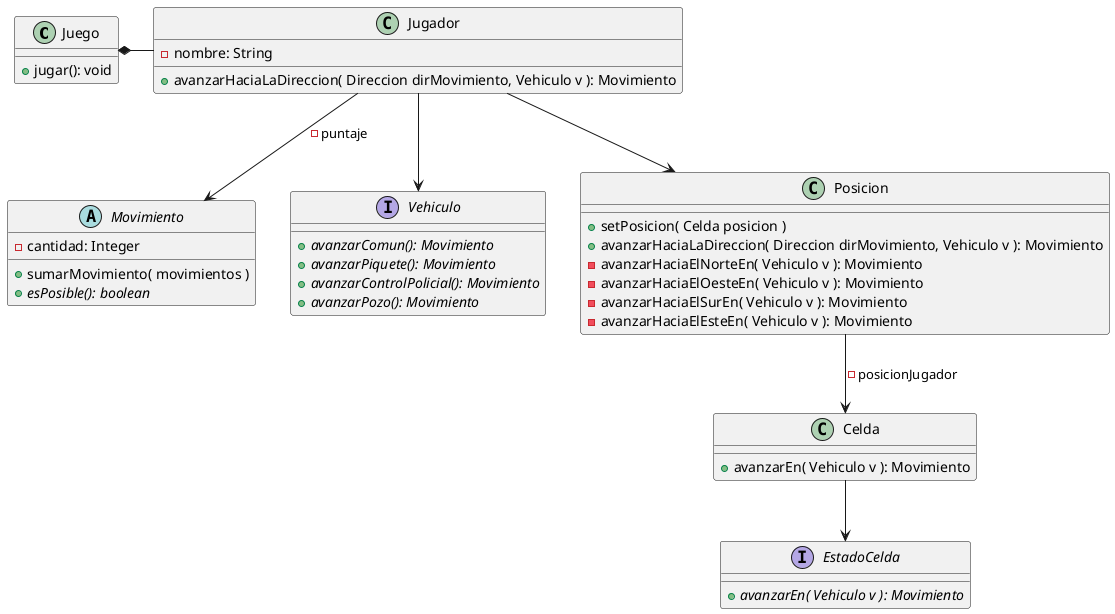 @startuml
' Diagrama que representa lo necesario para
'visualizar el diagrama secuencia Version 0.1

'Clase que encargada de la lógica del juego
class Juego {
+ jugar(): void
}

Juego *-right- Jugador

'Clase que encapsula la logica de movimientos.
abstract class Movimiento{
    - cantidad: Integer
    + sumarMovimiento( movimientos )
    + {abstract} esPosible(): boolean
}

interface Vehiculo{
    + {abstract} avanzarComun(): Movimiento
    + {abstract} avanzarPiquete(): Movimiento
    + {abstract} avanzarControlPolicial(): Movimiento
    + {abstract} avanzarPozo(): Movimiento
}


'Clase que representa el estado del jugador.
class Jugador{
    - nombre: String
    + avanzarHaciaLaDireccion( Direccion dirMovimiento, Vehiculo v ): Movimiento
}

Jugador -down-> Vehiculo
Jugador --> Movimiento: - puntaje
Jugador --> Posicion

'Hay que ver como, pero de alguna manera, por medio de la celda que compone a la posicion
'le hablamos a una de las celdas adyacentes para movernos con el vehiculo.
class Posicion{
    + setPosicion( Celda posicion )
    + avanzarHaciaLaDireccion( Direccion dirMovimiento, Vehiculo v ): Movimiento
    - avanzarHaciaElNorteEn( Vehiculo v ): Movimiento
    - avanzarHaciaElOesteEn( Vehiculo v ): Movimiento
    - avanzarHaciaElSurEn( Vehiculo v ): Movimiento
    - avanzarHaciaElEsteEn( Vehiculo v ): Movimiento
}

Posicion --> Celda: - posicionJugador

'Clase que representa cada manzana del mapa.
'Esta se va a comunicar con su estado, que representa
'un "evento" particular.
class Celda{
    + avanzarEn( Vehiculo v ): Movimiento
}

Celda --> EstadoCelda

'Patron State, cada celda tiene un estado/evento que va a utilizar
'la información que le pasemos por parametros de manera distinta.

interface EstadoCelda{
    + {abstract} avanzarEn( Vehiculo v ): Movimiento
}

@enduml